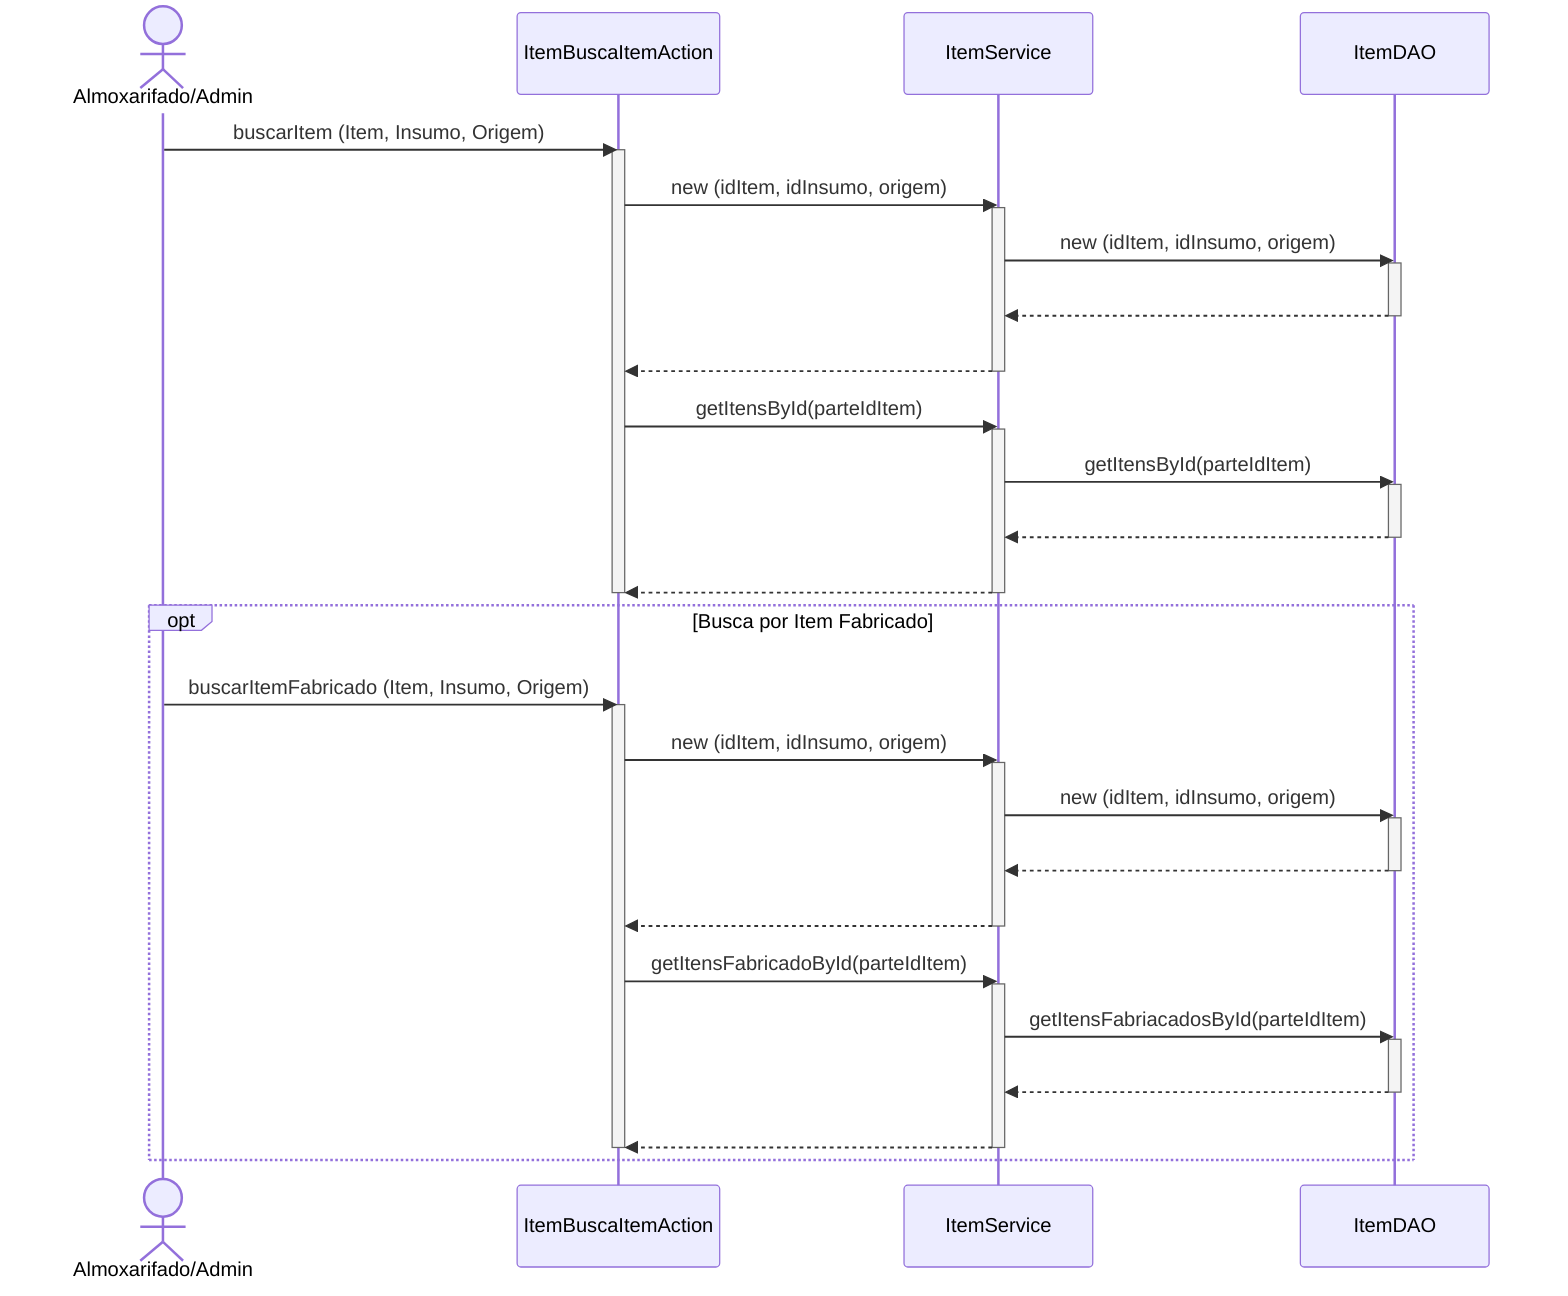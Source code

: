 sequenceDiagram
actor AA as Almoxarifado/Admin
AA ->> ItemBuscaItemAction : buscarItem (Item, Insumo, Origem)
activate ItemBuscaItemAction
ItemBuscaItemAction ->> ItemService : new (idItem, idInsumo, origem)
activate ItemService
ItemService ->> ItemDAO : new (idItem, idInsumo, origem)
activate ItemDAO
ItemDAO -->> ItemService : #32; 
deactivate ItemDAO
ItemService -->> ItemBuscaItemAction : #32; 
deactivate ItemService
ItemBuscaItemAction ->> ItemService : getItensById(parteIdItem)
activate ItemService
ItemService ->> ItemDAO : getItensById(parteIdItem)
activate ItemDAO
ItemDAO -->> ItemService : #32; 
deactivate ItemDAO
ItemService -->> ItemBuscaItemAction : #32; 
deactivate ItemService
deactivate ItemBuscaItemAction

opt Busca por Item Fabricado
    AA ->> ItemBuscaItemAction : buscarItemFabricado (Item, Insumo, Origem)
    activate ItemBuscaItemAction
    ItemBuscaItemAction ->> ItemService : new (idItem, idInsumo, origem)
    activate ItemService
    ItemService ->> ItemDAO : new (idItem, idInsumo, origem)
    activate ItemDAO
    ItemDAO -->> ItemService : #32; 
    deactivate ItemDAO
    ItemService -->> ItemBuscaItemAction : #32; 
    deactivate ItemService
    ItemBuscaItemAction ->> ItemService : getItensFabricadoById(parteIdItem)
    activate ItemService
    ItemService ->> ItemDAO : getItensFabriacadosById(parteIdItem)
    activate ItemDAO
    ItemDAO -->> ItemService : #32; 
    deactivate ItemDAO
    ItemService -->> ItemBuscaItemAction : #32; 
    deactivate ItemService
    deactivate ItemBuscaItemAction
end